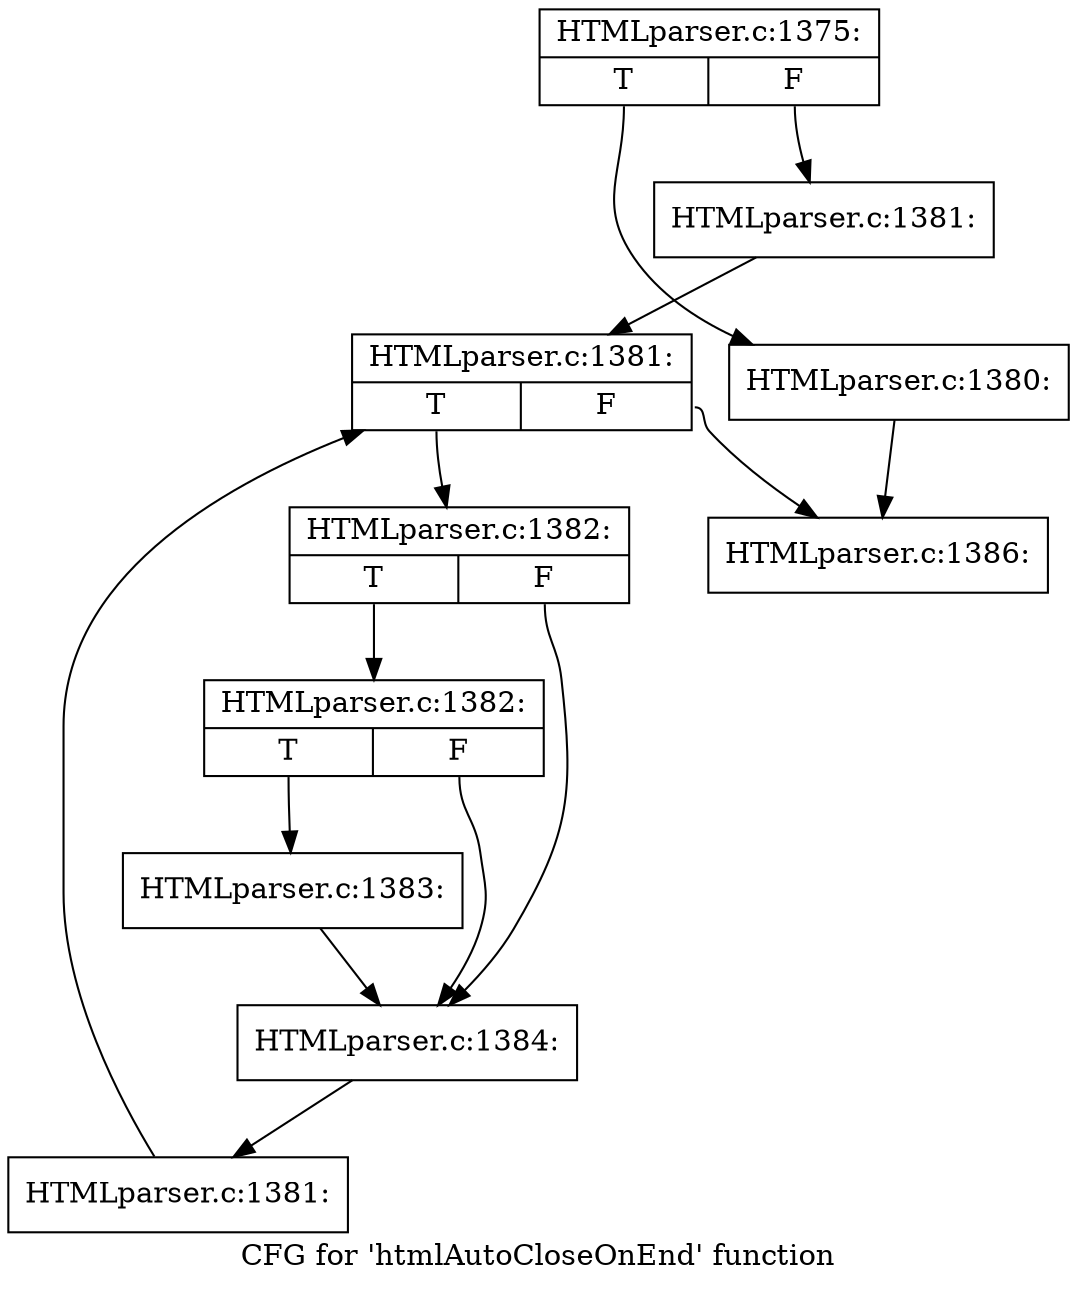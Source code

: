 digraph "CFG for 'htmlAutoCloseOnEnd' function" {
	label="CFG for 'htmlAutoCloseOnEnd' function";

	Node0x3fd3ef0 [shape=record,label="{HTMLparser.c:1375:|{<s0>T|<s1>F}}"];
	Node0x3fd3ef0:s0 -> Node0x3fe60c0;
	Node0x3fd3ef0:s1 -> Node0x3fe6110;
	Node0x3fe60c0 [shape=record,label="{HTMLparser.c:1380:}"];
	Node0x3fe60c0 -> Node0x3fe6580;
	Node0x3fe6110 [shape=record,label="{HTMLparser.c:1381:}"];
	Node0x3fe6110 -> Node0x3fe69c0;
	Node0x3fe69c0 [shape=record,label="{HTMLparser.c:1381:|{<s0>T|<s1>F}}"];
	Node0x3fe69c0:s0 -> Node0x3fe7d00;
	Node0x3fe69c0:s1 -> Node0x3fe6580;
	Node0x3fe7d00 [shape=record,label="{HTMLparser.c:1382:|{<s0>T|<s1>F}}"];
	Node0x3fe7d00:s0 -> Node0x3fe80e0;
	Node0x3fe7d00:s1 -> Node0x3fe8090;
	Node0x3fe80e0 [shape=record,label="{HTMLparser.c:1382:|{<s0>T|<s1>F}}"];
	Node0x3fe80e0:s0 -> Node0x3fe8040;
	Node0x3fe80e0:s1 -> Node0x3fe8090;
	Node0x3fe8040 [shape=record,label="{HTMLparser.c:1383:}"];
	Node0x3fe8040 -> Node0x3fe8090;
	Node0x3fe8090 [shape=record,label="{HTMLparser.c:1384:}"];
	Node0x3fe8090 -> Node0x3fe7cb0;
	Node0x3fe7cb0 [shape=record,label="{HTMLparser.c:1381:}"];
	Node0x3fe7cb0 -> Node0x3fe69c0;
	Node0x3fe6580 [shape=record,label="{HTMLparser.c:1386:}"];
}

